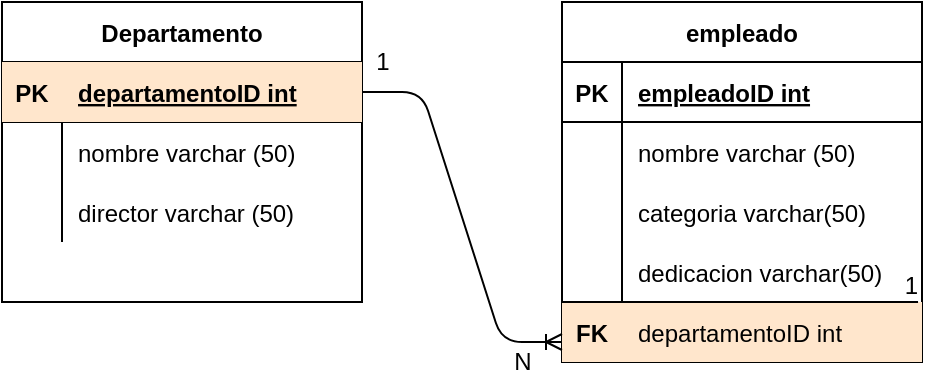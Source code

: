 <mxfile version="15.0.3" type="google"><diagram id="ZShlLWiItQsaAWtRZUdH" name="Page-1"><mxGraphModel dx="862" dy="492" grid="1" gridSize="10" guides="1" tooltips="1" connect="1" arrows="1" fold="1" page="1" pageScale="1" pageWidth="827" pageHeight="1169" background="none" math="0" shadow="0"><root><mxCell id="0"/><mxCell id="1" parent="0"/><mxCell id="amr3wcFDNNcTpxJ2HT-3-65" value="Departamento" style="shape=table;startSize=30;container=1;collapsible=1;childLayout=tableLayout;fixedRows=1;rowLines=0;fontStyle=1;align=center;resizeLast=1;" parent="1" vertex="1"><mxGeometry x="110" y="50" width="180" height="150" as="geometry"/></mxCell><mxCell id="amr3wcFDNNcTpxJ2HT-3-66" value="" style="shape=partialRectangle;collapsible=0;dropTarget=0;pointerEvents=0;fillColor=none;top=0;left=0;bottom=1;right=0;points=[[0,0.5],[1,0.5]];portConstraint=eastwest;" parent="amr3wcFDNNcTpxJ2HT-3-65" vertex="1"><mxGeometry y="30" width="180" height="30" as="geometry"/></mxCell><mxCell id="amr3wcFDNNcTpxJ2HT-3-67" value="PK" style="shape=partialRectangle;connectable=0;fillColor=#ffe6cc;top=0;left=0;bottom=0;right=0;fontStyle=1;overflow=hidden;strokeColor=#d79b00;" parent="amr3wcFDNNcTpxJ2HT-3-66" vertex="1"><mxGeometry width="30" height="30" as="geometry"/></mxCell><mxCell id="amr3wcFDNNcTpxJ2HT-3-68" value="departamentoID int" style="shape=partialRectangle;connectable=0;fillColor=#ffe6cc;top=0;left=0;bottom=0;right=0;align=left;spacingLeft=6;fontStyle=5;overflow=hidden;strokeColor=#d79b00;" parent="amr3wcFDNNcTpxJ2HT-3-66" vertex="1"><mxGeometry x="30" width="150" height="30" as="geometry"/></mxCell><mxCell id="amr3wcFDNNcTpxJ2HT-3-69" value="" style="shape=partialRectangle;collapsible=0;dropTarget=0;pointerEvents=0;fillColor=none;top=0;left=0;bottom=0;right=0;points=[[0,0.5],[1,0.5]];portConstraint=eastwest;" parent="amr3wcFDNNcTpxJ2HT-3-65" vertex="1"><mxGeometry y="60" width="180" height="30" as="geometry"/></mxCell><mxCell id="amr3wcFDNNcTpxJ2HT-3-70" value="" style="shape=partialRectangle;connectable=0;fillColor=none;top=0;left=0;bottom=0;right=0;editable=1;overflow=hidden;" parent="amr3wcFDNNcTpxJ2HT-3-69" vertex="1"><mxGeometry width="30" height="30" as="geometry"/></mxCell><mxCell id="amr3wcFDNNcTpxJ2HT-3-71" value="nombre varchar (50)" style="shape=partialRectangle;connectable=0;fillColor=none;top=0;left=0;bottom=0;right=0;align=left;spacingLeft=6;overflow=hidden;" parent="amr3wcFDNNcTpxJ2HT-3-69" vertex="1"><mxGeometry x="30" width="150" height="30" as="geometry"/></mxCell><mxCell id="amr3wcFDNNcTpxJ2HT-3-72" value="" style="shape=partialRectangle;collapsible=0;dropTarget=0;pointerEvents=0;fillColor=none;top=0;left=0;bottom=0;right=0;points=[[0,0.5],[1,0.5]];portConstraint=eastwest;" parent="amr3wcFDNNcTpxJ2HT-3-65" vertex="1"><mxGeometry y="90" width="180" height="30" as="geometry"/></mxCell><mxCell id="amr3wcFDNNcTpxJ2HT-3-73" value="" style="shape=partialRectangle;connectable=0;fillColor=none;top=0;left=0;bottom=0;right=0;editable=1;overflow=hidden;" parent="amr3wcFDNNcTpxJ2HT-3-72" vertex="1"><mxGeometry width="30" height="30" as="geometry"/></mxCell><mxCell id="amr3wcFDNNcTpxJ2HT-3-74" value="director varchar (50)" style="shape=partialRectangle;connectable=0;fillColor=none;top=0;left=0;bottom=0;right=0;align=left;spacingLeft=6;overflow=hidden;" parent="amr3wcFDNNcTpxJ2HT-3-72" vertex="1"><mxGeometry x="30" width="150" height="30" as="geometry"/></mxCell><mxCell id="amr3wcFDNNcTpxJ2HT-3-78" value="empleado" style="shape=table;startSize=30;container=1;collapsible=1;childLayout=tableLayout;fixedRows=1;rowLines=0;fontStyle=1;align=center;resizeLast=1;" parent="1" vertex="1"><mxGeometry x="390" y="50" width="180" height="180" as="geometry"/></mxCell><mxCell id="amr3wcFDNNcTpxJ2HT-3-79" value="" style="shape=partialRectangle;collapsible=0;dropTarget=0;pointerEvents=0;fillColor=none;top=0;left=0;bottom=1;right=0;points=[[0,0.5],[1,0.5]];portConstraint=eastwest;" parent="amr3wcFDNNcTpxJ2HT-3-78" vertex="1"><mxGeometry y="30" width="180" height="30" as="geometry"/></mxCell><mxCell id="amr3wcFDNNcTpxJ2HT-3-80" value="PK" style="shape=partialRectangle;connectable=0;fillColor=none;top=0;left=0;bottom=0;right=0;fontStyle=1;overflow=hidden;" parent="amr3wcFDNNcTpxJ2HT-3-79" vertex="1"><mxGeometry width="30" height="30" as="geometry"/></mxCell><mxCell id="amr3wcFDNNcTpxJ2HT-3-81" value="empleadoID int" style="shape=partialRectangle;connectable=0;fillColor=none;top=0;left=0;bottom=0;right=0;align=left;spacingLeft=6;fontStyle=5;overflow=hidden;" parent="amr3wcFDNNcTpxJ2HT-3-79" vertex="1"><mxGeometry x="30" width="150" height="30" as="geometry"/></mxCell><mxCell id="amr3wcFDNNcTpxJ2HT-3-82" value="" style="shape=partialRectangle;collapsible=0;dropTarget=0;pointerEvents=0;fillColor=none;top=0;left=0;bottom=0;right=0;points=[[0,0.5],[1,0.5]];portConstraint=eastwest;" parent="amr3wcFDNNcTpxJ2HT-3-78" vertex="1"><mxGeometry y="60" width="180" height="30" as="geometry"/></mxCell><mxCell id="amr3wcFDNNcTpxJ2HT-3-83" value="" style="shape=partialRectangle;connectable=0;fillColor=none;top=0;left=0;bottom=0;right=0;editable=1;overflow=hidden;" parent="amr3wcFDNNcTpxJ2HT-3-82" vertex="1"><mxGeometry width="30" height="30" as="geometry"/></mxCell><mxCell id="amr3wcFDNNcTpxJ2HT-3-84" value="nombre varchar (50)" style="shape=partialRectangle;connectable=0;fillColor=none;top=0;left=0;bottom=0;right=0;align=left;spacingLeft=6;overflow=hidden;" parent="amr3wcFDNNcTpxJ2HT-3-82" vertex="1"><mxGeometry x="30" width="150" height="30" as="geometry"/></mxCell><mxCell id="amr3wcFDNNcTpxJ2HT-3-85" value="" style="shape=partialRectangle;collapsible=0;dropTarget=0;pointerEvents=0;fillColor=none;top=0;left=0;bottom=0;right=0;points=[[0,0.5],[1,0.5]];portConstraint=eastwest;" parent="amr3wcFDNNcTpxJ2HT-3-78" vertex="1"><mxGeometry y="90" width="180" height="30" as="geometry"/></mxCell><mxCell id="amr3wcFDNNcTpxJ2HT-3-86" value="" style="shape=partialRectangle;connectable=0;fillColor=none;top=0;left=0;bottom=0;right=0;editable=1;overflow=hidden;" parent="amr3wcFDNNcTpxJ2HT-3-85" vertex="1"><mxGeometry width="30" height="30" as="geometry"/></mxCell><mxCell id="amr3wcFDNNcTpxJ2HT-3-87" value="categoria varchar(50)" style="shape=partialRectangle;connectable=0;fillColor=none;top=0;left=0;bottom=0;right=0;align=left;spacingLeft=6;overflow=hidden;" parent="amr3wcFDNNcTpxJ2HT-3-85" vertex="1"><mxGeometry x="30" width="150" height="30" as="geometry"/></mxCell><mxCell id="amr3wcFDNNcTpxJ2HT-3-88" value="" style="shape=partialRectangle;collapsible=0;dropTarget=0;pointerEvents=0;fillColor=none;top=0;left=0;bottom=0;right=0;points=[[0,0.5],[1,0.5]];portConstraint=eastwest;" parent="amr3wcFDNNcTpxJ2HT-3-78" vertex="1"><mxGeometry y="120" width="180" height="30" as="geometry"/></mxCell><mxCell id="amr3wcFDNNcTpxJ2HT-3-89" value="" style="shape=partialRectangle;connectable=0;fillColor=none;top=0;left=0;bottom=0;right=0;editable=1;overflow=hidden;" parent="amr3wcFDNNcTpxJ2HT-3-88" vertex="1"><mxGeometry width="30" height="30" as="geometry"/></mxCell><mxCell id="amr3wcFDNNcTpxJ2HT-3-90" value="dedicacion varchar(50)" style="shape=partialRectangle;connectable=0;fillColor=none;top=0;left=0;bottom=0;right=0;align=left;spacingLeft=6;overflow=hidden;" parent="amr3wcFDNNcTpxJ2HT-3-88" vertex="1"><mxGeometry x="30" width="150" height="30" as="geometry"/></mxCell><mxCell id="amr3wcFDNNcTpxJ2HT-3-92" value="" style="shape=partialRectangle;collapsible=0;dropTarget=0;pointerEvents=0;fillColor=none;top=0;left=0;bottom=0;right=0;points=[[0,0.5],[1,0.5]];portConstraint=eastwest;" parent="amr3wcFDNNcTpxJ2HT-3-78" vertex="1"><mxGeometry y="150" width="180" height="30" as="geometry"/></mxCell><mxCell id="amr3wcFDNNcTpxJ2HT-3-93" value="FK" style="shape=partialRectangle;connectable=0;fillColor=#ffe6cc;top=0;left=0;bottom=0;right=0;editable=1;overflow=hidden;fontStyle=1;strokeColor=#d79b00;" parent="amr3wcFDNNcTpxJ2HT-3-92" vertex="1"><mxGeometry width="30" height="30" as="geometry"/></mxCell><mxCell id="amr3wcFDNNcTpxJ2HT-3-94" value="departamentoID int" style="shape=partialRectangle;connectable=0;fillColor=#ffe6cc;top=0;left=0;bottom=0;right=0;align=left;spacingLeft=6;overflow=hidden;strokeColor=#d79b00;" parent="amr3wcFDNNcTpxJ2HT-3-92" vertex="1"><mxGeometry x="30" width="150" height="30" as="geometry"/></mxCell><mxCell id="amr3wcFDNNcTpxJ2HT-3-114" value="1" style="text;html=1;align=center;verticalAlign=middle;resizable=0;points=[];autosize=1;strokeColor=none;" parent="1" vertex="1"><mxGeometry x="290" y="70" width="20" height="20" as="geometry"/></mxCell><mxCell id="amr3wcFDNNcTpxJ2HT-3-115" value="N" style="text;html=1;align=center;verticalAlign=middle;resizable=0;points=[];autosize=1;strokeColor=none;" parent="1" vertex="1"><mxGeometry x="360" y="220" width="20" height="20" as="geometry"/></mxCell><mxCell id="amr3wcFDNNcTpxJ2HT-3-116" value="" style="edgeStyle=entityRelationEdgeStyle;fontSize=12;html=1;endArrow=ERoneToMany;exitX=1;exitY=0.5;exitDx=0;exitDy=0;" parent="1" source="amr3wcFDNNcTpxJ2HT-3-66" edge="1"><mxGeometry width="100" height="100" relative="1" as="geometry"><mxPoint x="290" y="320" as="sourcePoint"/><mxPoint x="390" y="220" as="targetPoint"/></mxGeometry></mxCell><mxCell id="amr3wcFDNNcTpxJ2HT-3-117" value="" style="endArrow=none;html=1;rounded=0;entryX=0.989;entryY=0;entryDx=0;entryDy=0;entryPerimeter=0;" parent="1" target="amr3wcFDNNcTpxJ2HT-3-92" edge="1"><mxGeometry relative="1" as="geometry"><mxPoint x="390" y="200" as="sourcePoint"/><mxPoint x="550" y="200" as="targetPoint"/></mxGeometry></mxCell><mxCell id="amr3wcFDNNcTpxJ2HT-3-118" value="1" style="resizable=0;html=1;align=right;verticalAlign=bottom;" parent="amr3wcFDNNcTpxJ2HT-3-117" connectable="0" vertex="1"><mxGeometry x="1" relative="1" as="geometry"/></mxCell></root></mxGraphModel></diagram></mxfile>